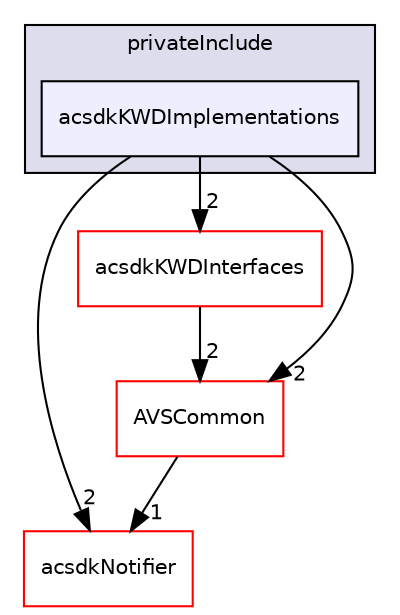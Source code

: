 digraph "/workplace/avs-device-sdk/shared/KWD/acsdkKWDImplementations/privateInclude/acsdkKWDImplementations" {
  compound=true
  node [ fontsize="10", fontname="Helvetica"];
  edge [ labelfontsize="10", labelfontname="Helvetica"];
  subgraph clusterdir_c4900792e73cfc2ad445344b8c4109dc {
    graph [ bgcolor="#ddddee", pencolor="black", label="privateInclude" fontname="Helvetica", fontsize="10", URL="dir_c4900792e73cfc2ad445344b8c4109dc.html"]
  dir_8e66f24353c085c8381862e1cf6771a7 [shape=box, label="acsdkKWDImplementations", style="filled", fillcolor="#eeeeff", pencolor="black", URL="dir_8e66f24353c085c8381862e1cf6771a7.html"];
  }
  dir_fe5a1e31b2404c649ea4321e0ec6a380 [shape=box label="acsdkNotifier" fillcolor="white" style="filled" color="red" URL="dir_fe5a1e31b2404c649ea4321e0ec6a380.html"];
  dir_36e5af62bd5db895b52244933458ca30 [shape=box label="acsdkKWDInterfaces" fillcolor="white" style="filled" color="red" URL="dir_36e5af62bd5db895b52244933458ca30.html"];
  dir_13e65effb2bde530b17b3d5eefcd0266 [shape=box label="AVSCommon" fillcolor="white" style="filled" color="red" URL="dir_13e65effb2bde530b17b3d5eefcd0266.html"];
  dir_36e5af62bd5db895b52244933458ca30->dir_13e65effb2bde530b17b3d5eefcd0266 [headlabel="2", labeldistance=1.5 headhref="dir_000776_000017.html"];
  dir_8e66f24353c085c8381862e1cf6771a7->dir_fe5a1e31b2404c649ea4321e0ec6a380 [headlabel="2", labeldistance=1.5 headhref="dir_000773_000732.html"];
  dir_8e66f24353c085c8381862e1cf6771a7->dir_36e5af62bd5db895b52244933458ca30 [headlabel="2", labeldistance=1.5 headhref="dir_000773_000776.html"];
  dir_8e66f24353c085c8381862e1cf6771a7->dir_13e65effb2bde530b17b3d5eefcd0266 [headlabel="2", labeldistance=1.5 headhref="dir_000773_000017.html"];
  dir_13e65effb2bde530b17b3d5eefcd0266->dir_fe5a1e31b2404c649ea4321e0ec6a380 [headlabel="1", labeldistance=1.5 headhref="dir_000017_000732.html"];
}
